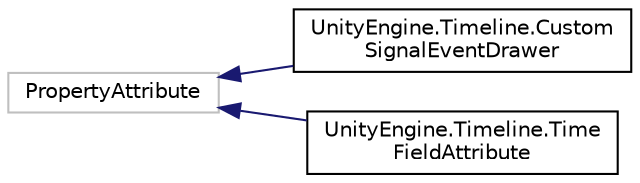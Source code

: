 digraph "Graphical Class Hierarchy"
{
 // LATEX_PDF_SIZE
  edge [fontname="Helvetica",fontsize="10",labelfontname="Helvetica",labelfontsize="10"];
  node [fontname="Helvetica",fontsize="10",shape=record];
  rankdir="LR";
  Node173 [label="PropertyAttribute",height=0.2,width=0.4,color="grey75", fillcolor="white", style="filled",tooltip=" "];
  Node173 -> Node0 [dir="back",color="midnightblue",fontsize="10",style="solid",fontname="Helvetica"];
  Node0 [label="UnityEngine.Timeline.Custom\lSignalEventDrawer",height=0.2,width=0.4,color="black", fillcolor="white", style="filled",URL="$class_unity_engine_1_1_timeline_1_1_custom_signal_event_drawer.html",tooltip=" "];
  Node173 -> Node175 [dir="back",color="midnightblue",fontsize="10",style="solid",fontname="Helvetica"];
  Node175 [label="UnityEngine.Timeline.Time\lFieldAttribute",height=0.2,width=0.4,color="black", fillcolor="white", style="filled",URL="$class_unity_engine_1_1_timeline_1_1_time_field_attribute.html",tooltip=" "];
}
